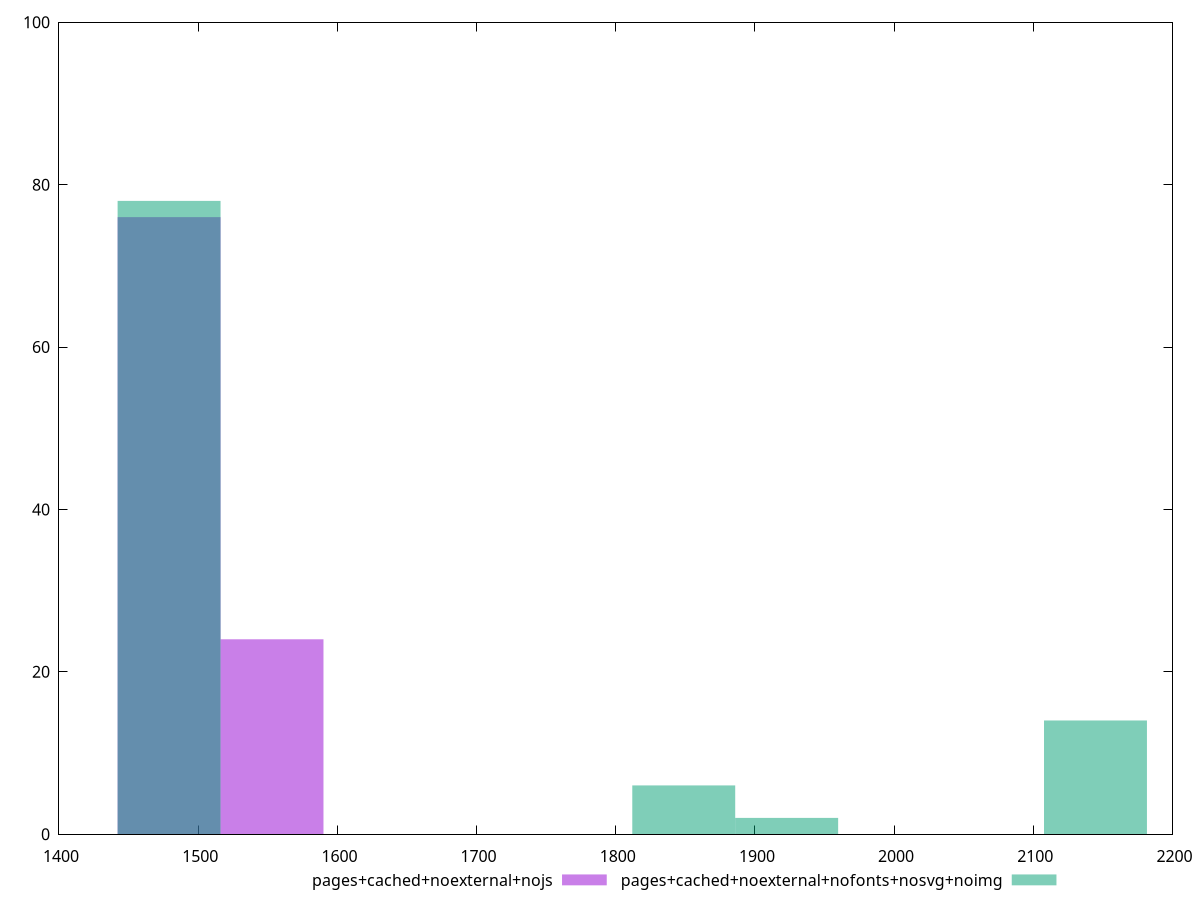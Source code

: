 reset
set terminal svg size 640, 500 enhanced background rgb 'white'
set output "reprap/first-contentful-paint/comparison/histogram/10_vs_11.svg"

$pagesCachedNoexternalNojs <<EOF
1479.0798610455345 76
1553.0338540978114 24
EOF

$pagesCachedNoexternalNofontsNosvgNoimg <<EOF
1479.0798610455345 78
2144.665798516025 14
1922.803819359195 2
1848.8498263069182 6
EOF

set key outside below
set boxwidth 73.95399305227673
set yrange [0:100]
set style fill transparent solid 0.5 noborder

plot \
  $pagesCachedNoexternalNojs title "pages+cached+noexternal+nojs" with boxes, \
  $pagesCachedNoexternalNofontsNosvgNoimg title "pages+cached+noexternal+nofonts+nosvg+noimg" with boxes, \


reset